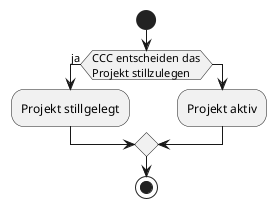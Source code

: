 @startuml
start
if (CCC entscheiden das\nProjekt stillzulegen) then (ja)
    :Projekt stillgelegt;
else
    :Projekt aktiv;
    endif;
    stop
    @enduml